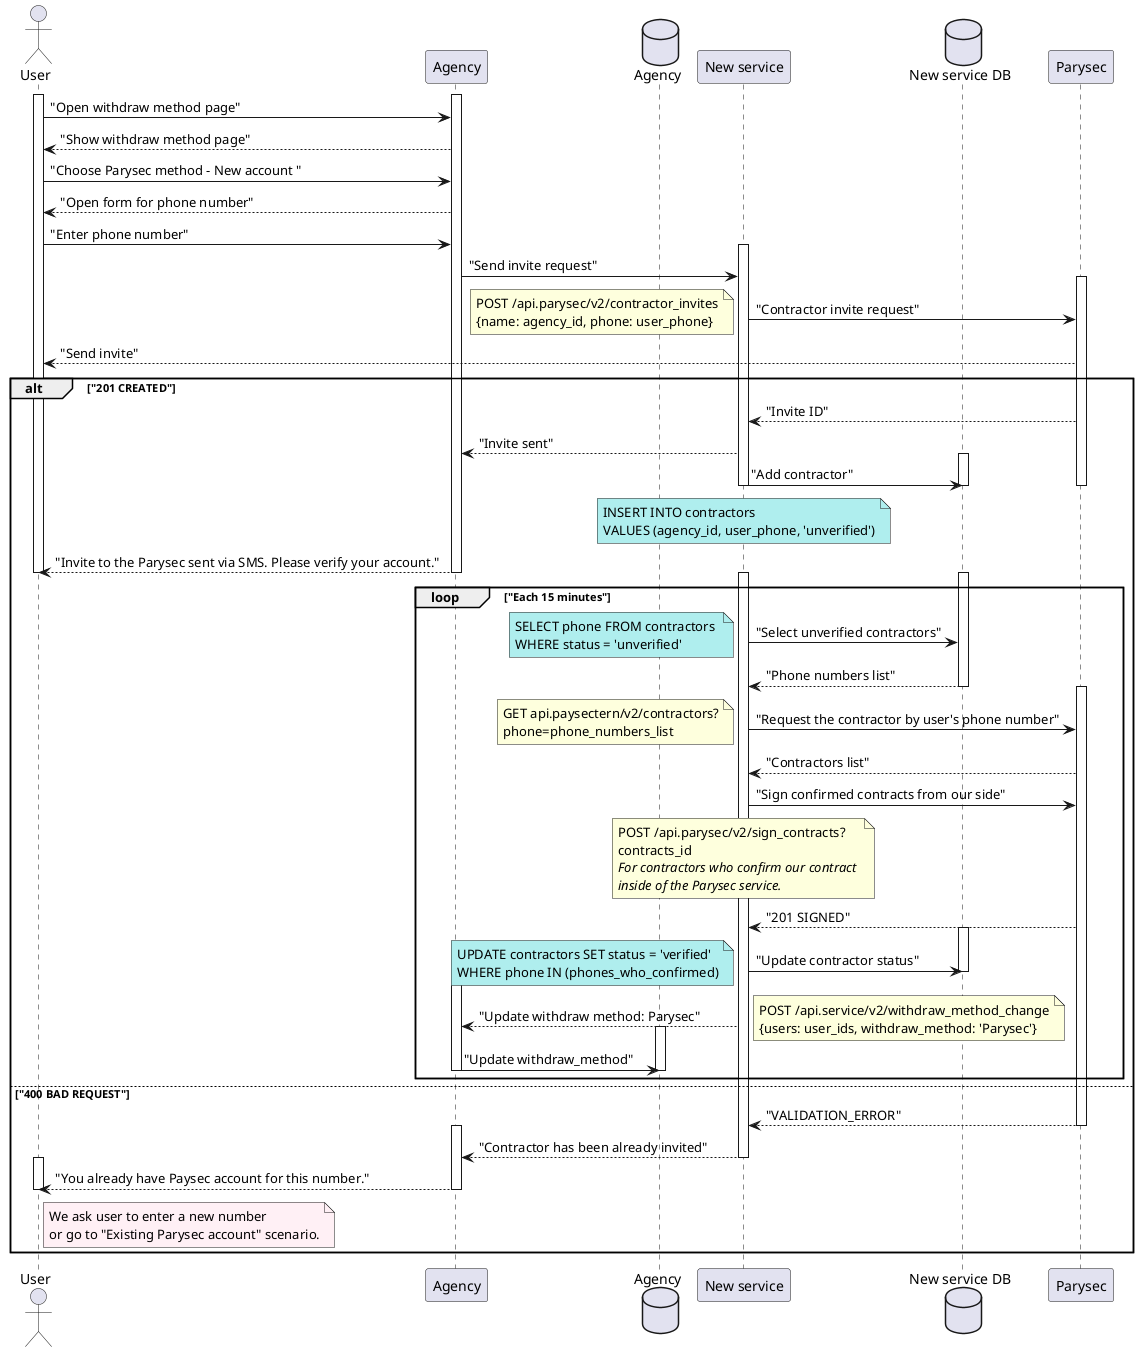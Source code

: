 @startuml withdraw_method_choosing
Actor "User" as User
Participant "Agency" as Agency
Database "Agency" as DB_A
Participant "New service" as NS
Database "New service DB" as DB_NS
Participant "Parysec" as Paysec

Activate User 
Activate Agency
User -> Agency: "Open withdraw method page"
Agency --> User: "Show withdraw method page"
User -> Agency: "Choose Parysec method - New account "
Agency --> User: "Open form for phone number"
User -> Agency: "Enter phone number"

Activate NS

Agency -> NS: "Send invite request"
Activate Paysec
NS -> Paysec: "Contractor invite request"
note left
POST /api.parysec/v2/contractor_invites
{name: agency_id, phone: user_phone}
end note
Paysec --> User: "Send invite"
alt "201 CREATED"
    Paysec --> NS: "Invite ID" 
    NS --> Agency: "Invite sent"
    Activate DB_NS
    NS -> DB_NS: "Add contractor"
    note over NS #PaleTurquoise
    INSERT INTO contractors 
    VALUES (agency_id, user_phone, 'unverified')
    end note
    Deactivate DB_NS
    Deactivate NS
    Deactivate Paysec
    Agency --> User: "Invite to the Parysec sent via SMS. Please verify your account."
    Deactivate User
    Deactivate Agency
    loop "Each 15 minutes"        
        Activate NS
        Activate DB_NS
        NS -> DB_NS: "Select unverified contractors"
        note left #PaleTurquoise
        SELECT phone FROM contractors 
        WHERE status = 'unverified'
        end note 
        DB_NS --> NS: "Phone numbers list"
        Deactivate DB_NS
        Activate Paysec
        NS -> Paysec: "Request the contractor by user's phone number"
        note left
        GET api.paysectern/v2/contractors?
        phone=phone_numbers_list
        end note
        Paysec --> NS: "Contractors list"
        NS -> Paysec: "Sign confirmed contracts from our side"
        note over NS
        POST /api.parysec/v2/sign_contracts?
        contracts_id
        //For contractors who confirm our contract// 
        //inside of the Parysec service.//
        end note
        Paysec --> NS: "201 SIGNED"
        Activate DB_NS
        NS -> DB_NS: "Update contractor status"
        note left #PaleTurquoise
        UPDATE contractors SET status = 'verified' 
        WHERE phone IN (phones_who_confirmed)
        end note
        Deactivate DB_NS
        Activate Agency
        NS --> Agency: "Update withdraw method: Parysec"
        note right
        POST /api.service/v2/withdraw_method_change
        {users: user_ids, withdraw_method: 'Parysec'}
        end note
        Activate DB_A
        Agency -> DB_A: "Update withdraw_method"
        Deactivate DB_A
        Deactivate Agency
    end
else "400 BAD REQUEST"
    Activate Paysec
    Activate NS
    Paysec --> NS: "VALIDATION_ERROR" 
    Deactivate Paysec 
    Activate Agency
    NS --> Agency: "Contractor has been already invited"  
    Deactivate NS
    Activate User
    Agency --> User: "You already have Paysec account for this number."
    note right of User #LavenderBlush
    We ask user to enter a new number 
    or go to "Existing Parysec account" scenario.
    end note
    Deactivate Agency
    Deactivate User
end
@enduml